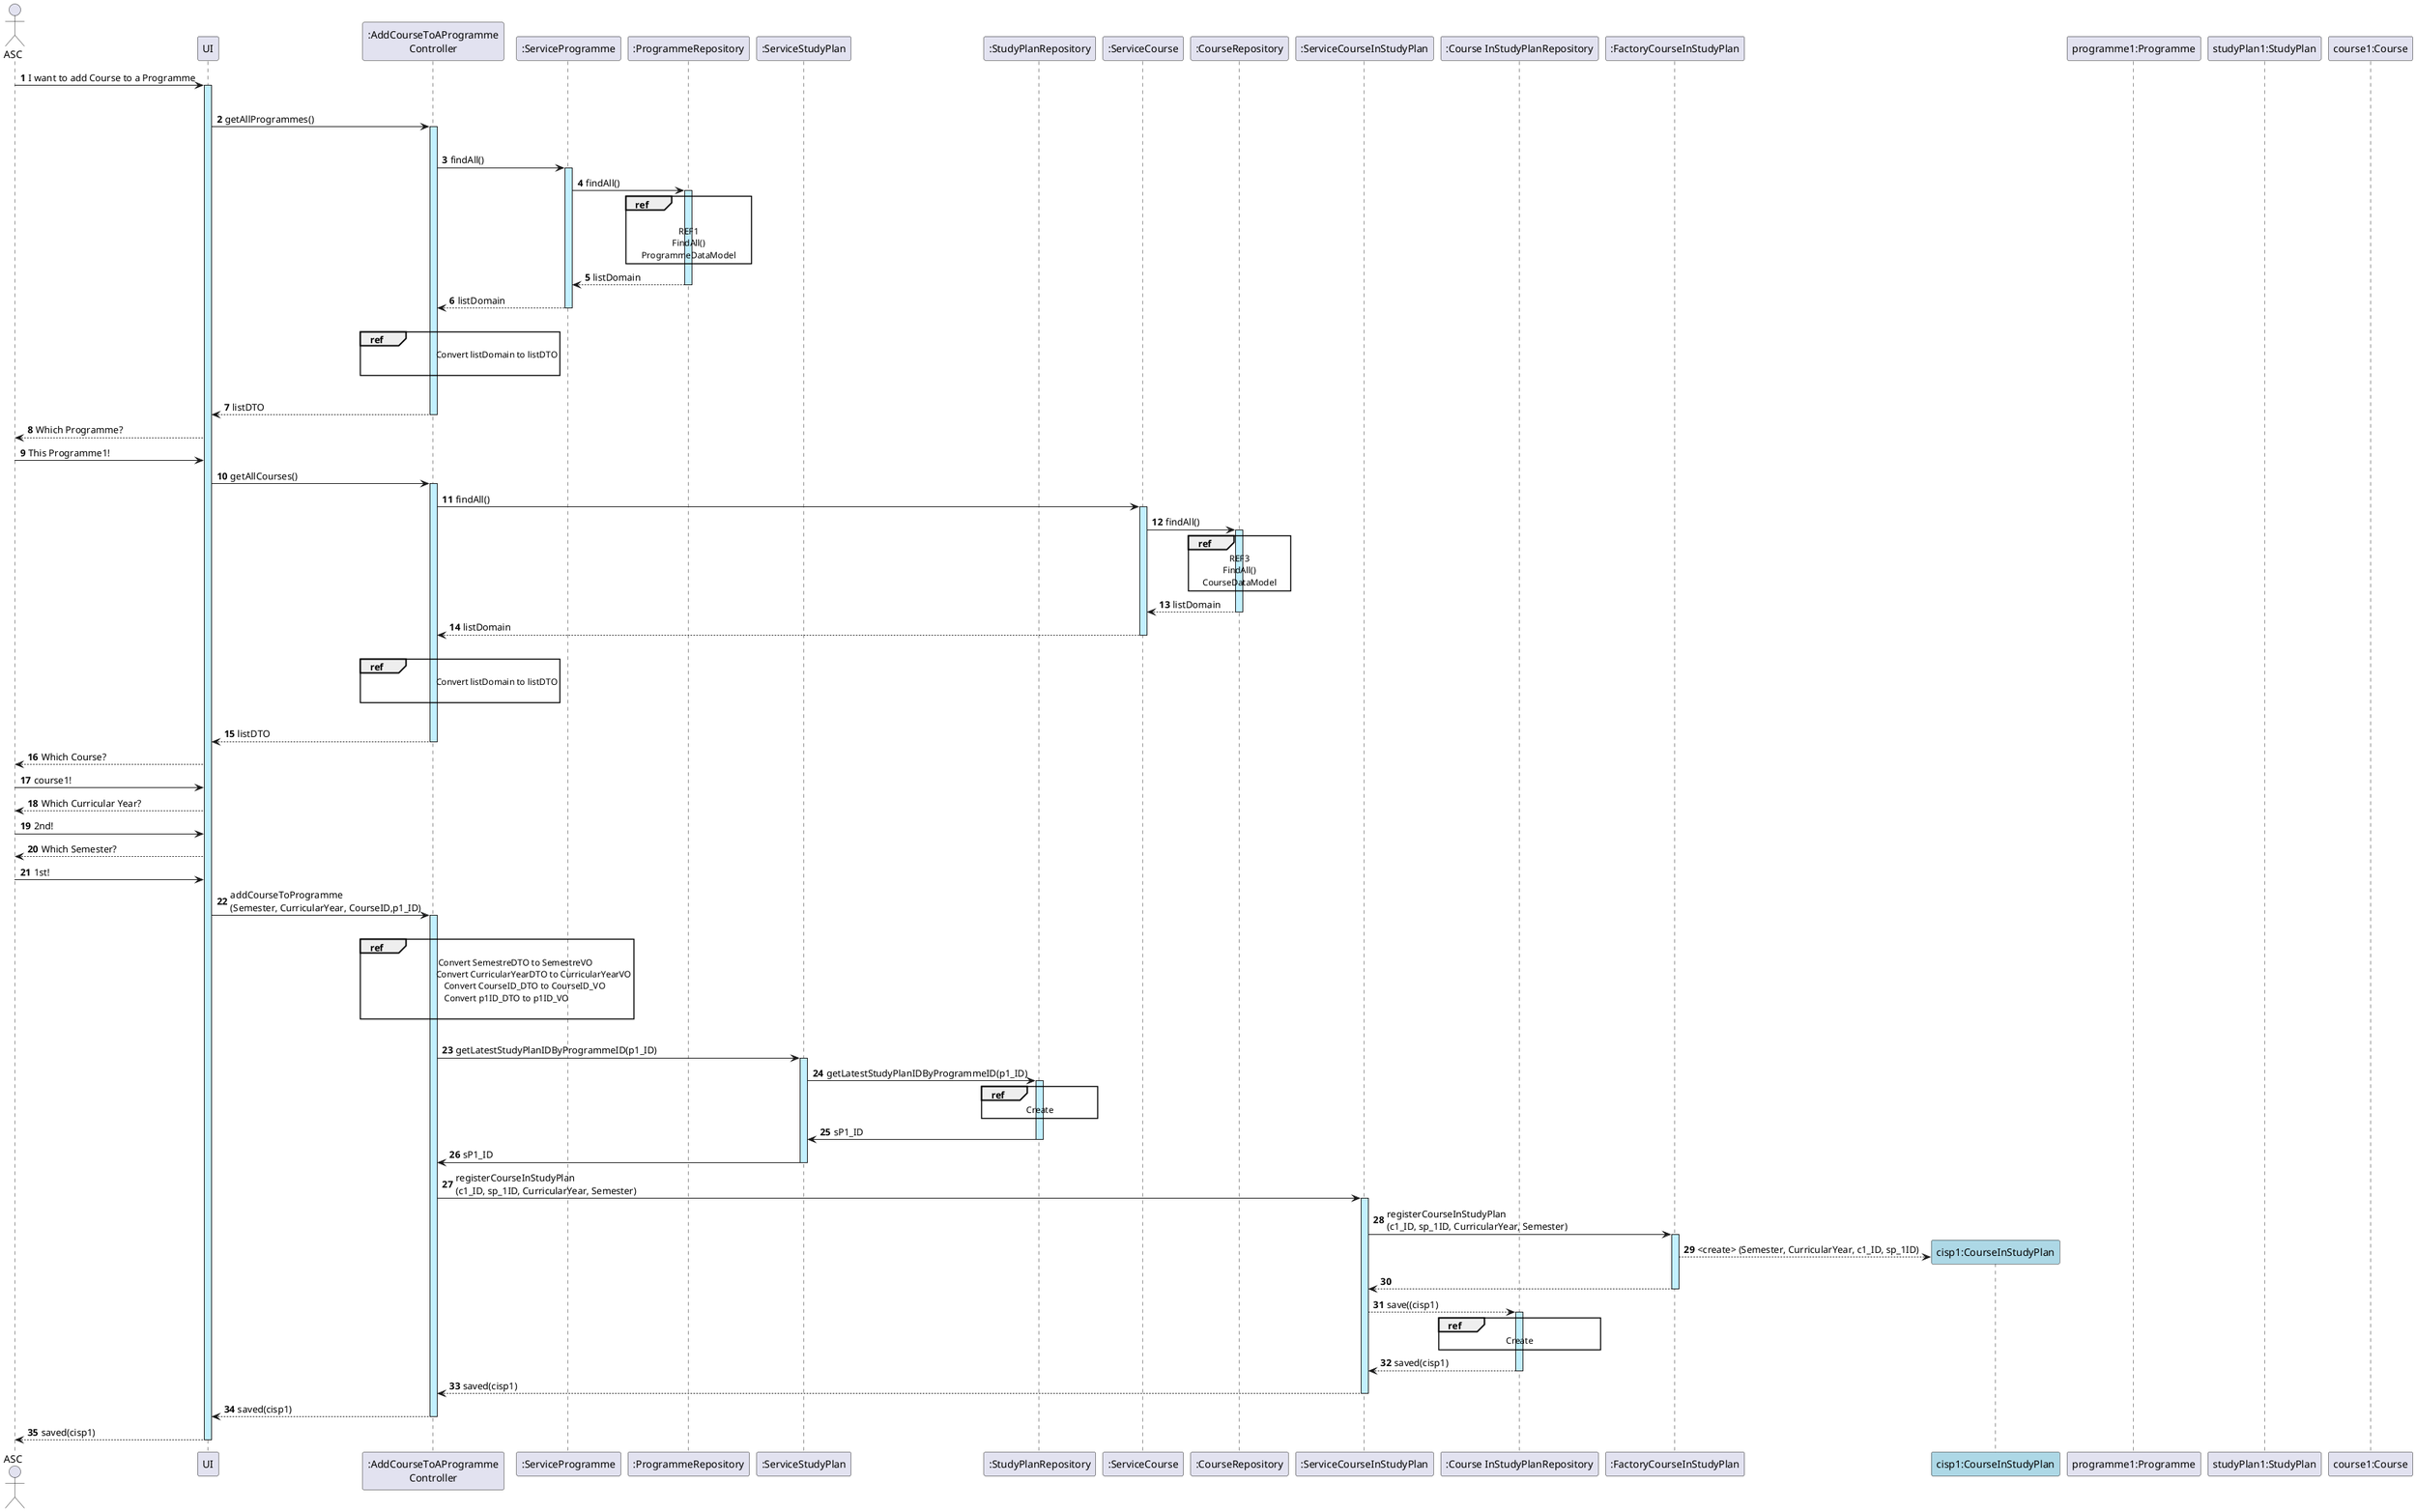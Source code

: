 @startuml
actor ASC
participant UI
participant ":AddCourseToAProgramme\nController" as CTRL
participant ":ServiceProgramme" as SP
participant ":ProgrammeRepository" as PR
participant ":ServiceStudyPlan" as SSP
participant ":StudyPlanRepository" as SPR
participant ":ServiceCourse" as SC
participant ":CourseRepository" as CR
participant ":ServiceCourseInStudyPlan" as SCSP
participant ":Course InStudyPlanRepository" as CSPR
participant ":FactoryCourseInStudyPlan" as FCSP
skinparam sequenceLifeLineBackgroundColor #application
autonumber

ASC -> UI ++  : I want to add Course to a Programme
|||
UI -> CTRL ++ : getAllProgrammes()
|||
CTRL -> SP ++ : findAll()
SP -> PR ++ : findAll()
ref over PR

REF1
FindAll()
ProgrammeDataModel
end ref

PR --> SP -- : listDomain
SP --> CTRL -- : listDomain
|||
ref over CTRL
\t\t\t\tConvert listDomain to listDTO

end ref
|||
CTRL --> UI --:  listDTO

UI --> ASC : Which Programme?
ASC -> UI : This Programme1!

UI -> CTRL ++ : getAllCourses()

CTRL -> SC ++ : findAll()
SC -> CR ++ : findAll()
ref over CR
REF3
FindAll()
CourseDataModel
end ref
CR --> SC -- : listDomain
SC --> CTRL  -- : listDomain
|||
ref over CTRL
\t\t\t\tConvert listDomain to listDTO

end ref
|||
CTRL --> UI  -- : listDTO

UI --> ASC : Which Course?
ASC -> UI : course1!
UI --> ASC : Which Curricular Year?
ASC -> UI : 2nd!
UI --> ASC : Which Semester?
ASC -> UI : 1st!

UI -> CTRL ++: addCourseToProgramme\n(Semester, CurricularYear, CourseID,p1_ID)
|||
ref over CTRL
\t\tConvert SemestreDTO to SemestreVO
\t\t\t\tConvert CurricularYearDTO to CurricularYearVO
\t\t\tConvert CourseID_DTO to CourseID_VO
\tConvert p1ID_DTO to p1ID_VO

end ref
|||
CTRL -> SSP ++: getLatestStudyPlanIDByProgrammeID(p1_ID)
SSP -> SPR ++: getLatestStudyPlanIDByProgrammeID(p1_ID)
ref over SPR
Create
end ref
SPR -> SSP --: sP1_ID
SSP -> CTRL --: sP1_ID
CTRL-> SCSP ++  : registerCourseInStudyPlan\n(c1_ID, sp_1ID, CurricularYear, Semester)
SCSP -> FCSP ++  : registerCourseInStudyPlan\n(c1_ID, sp_1ID, CurricularYear, Semester)

create "cisp1:CourseInStudyPlan" as CISP #lightblue
FCSP --> CISP : <create> (Semester, CurricularYear, c1_ID, sp_1ID)
FCSP --> SCSP --:
SCSP --> CSPR ++ : save((cisp1)
ref over CSPR
Create
end ref
CSPR --> SCSP -- : saved(cisp1)

SCSP --> CTRL--: saved(cisp1)
CTRL --> UI -- : saved(cisp1)
UI --> ASC -- : saved(cisp1)

participant "programme1:Programme"
participant "studyPlan1:StudyPlan"
participant "course1:Course"

@enduml